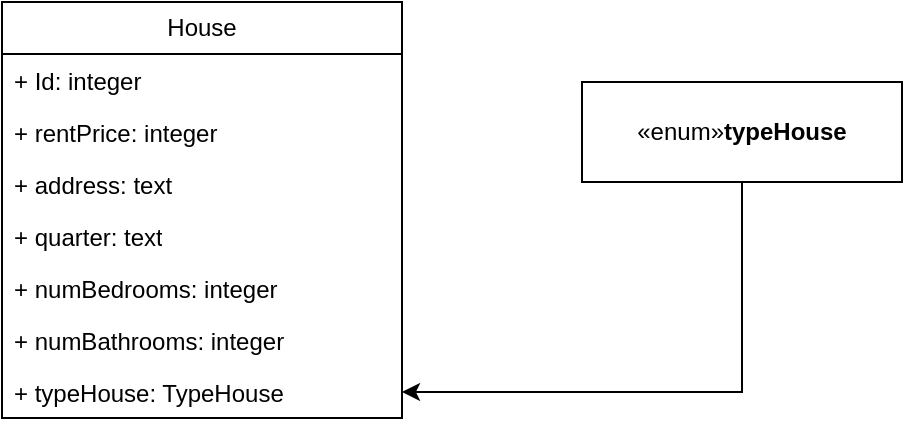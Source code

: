 <mxfile version="24.4.8" type="github">
  <diagram id="C5RBs43oDa-KdzZeNtuy" name="Page-1">
    <mxGraphModel dx="880" dy="404" grid="1" gridSize="10" guides="1" tooltips="1" connect="1" arrows="1" fold="1" page="1" pageScale="1" pageWidth="827" pageHeight="1169" math="0" shadow="0">
      <root>
        <mxCell id="WIyWlLk6GJQsqaUBKTNV-0" />
        <mxCell id="WIyWlLk6GJQsqaUBKTNV-1" parent="WIyWlLk6GJQsqaUBKTNV-0" />
        <mxCell id="rPpjUnX0b_olQKSjMyvt-0" value="House" style="swimlane;fontStyle=0;childLayout=stackLayout;horizontal=1;startSize=26;fillColor=none;horizontalStack=0;resizeParent=1;resizeParentMax=0;resizeLast=0;collapsible=1;marginBottom=0;whiteSpace=wrap;html=1;" vertex="1" parent="WIyWlLk6GJQsqaUBKTNV-1">
          <mxGeometry x="340" y="340" width="200" height="208" as="geometry" />
        </mxCell>
        <mxCell id="rPpjUnX0b_olQKSjMyvt-1" value="+ Id: integer" style="text;strokeColor=none;fillColor=none;align=left;verticalAlign=top;spacingLeft=4;spacingRight=4;overflow=hidden;rotatable=0;points=[[0,0.5],[1,0.5]];portConstraint=eastwest;whiteSpace=wrap;html=1;" vertex="1" parent="rPpjUnX0b_olQKSjMyvt-0">
          <mxGeometry y="26" width="200" height="26" as="geometry" />
        </mxCell>
        <mxCell id="rPpjUnX0b_olQKSjMyvt-2" value="+ rentPrice: integer" style="text;strokeColor=none;fillColor=none;align=left;verticalAlign=top;spacingLeft=4;spacingRight=4;overflow=hidden;rotatable=0;points=[[0,0.5],[1,0.5]];portConstraint=eastwest;whiteSpace=wrap;html=1;" vertex="1" parent="rPpjUnX0b_olQKSjMyvt-0">
          <mxGeometry y="52" width="200" height="26" as="geometry" />
        </mxCell>
        <mxCell id="rPpjUnX0b_olQKSjMyvt-3" value="+ address: text" style="text;strokeColor=none;fillColor=none;align=left;verticalAlign=top;spacingLeft=4;spacingRight=4;overflow=hidden;rotatable=0;points=[[0,0.5],[1,0.5]];portConstraint=eastwest;whiteSpace=wrap;html=1;" vertex="1" parent="rPpjUnX0b_olQKSjMyvt-0">
          <mxGeometry y="78" width="200" height="26" as="geometry" />
        </mxCell>
        <mxCell id="rPpjUnX0b_olQKSjMyvt-13" value="+ quarter: text" style="text;strokeColor=none;fillColor=none;align=left;verticalAlign=top;spacingLeft=4;spacingRight=4;overflow=hidden;rotatable=0;points=[[0,0.5],[1,0.5]];portConstraint=eastwest;whiteSpace=wrap;html=1;" vertex="1" parent="rPpjUnX0b_olQKSjMyvt-0">
          <mxGeometry y="104" width="200" height="26" as="geometry" />
        </mxCell>
        <mxCell id="rPpjUnX0b_olQKSjMyvt-10" value="+ numBedrooms: integer" style="text;strokeColor=none;fillColor=none;align=left;verticalAlign=top;spacingLeft=4;spacingRight=4;overflow=hidden;rotatable=0;points=[[0,0.5],[1,0.5]];portConstraint=eastwest;whiteSpace=wrap;html=1;" vertex="1" parent="rPpjUnX0b_olQKSjMyvt-0">
          <mxGeometry y="130" width="200" height="26" as="geometry" />
        </mxCell>
        <mxCell id="rPpjUnX0b_olQKSjMyvt-12" value="+ numBathrooms: integer" style="text;strokeColor=none;fillColor=none;align=left;verticalAlign=top;spacingLeft=4;spacingRight=4;overflow=hidden;rotatable=0;points=[[0,0.5],[1,0.5]];portConstraint=eastwest;whiteSpace=wrap;html=1;" vertex="1" parent="rPpjUnX0b_olQKSjMyvt-0">
          <mxGeometry y="156" width="200" height="26" as="geometry" />
        </mxCell>
        <mxCell id="rPpjUnX0b_olQKSjMyvt-14" value="+ typeHouse: TypeHouse " style="text;strokeColor=none;fillColor=none;align=left;verticalAlign=top;spacingLeft=4;spacingRight=4;overflow=hidden;rotatable=0;points=[[0,0.5],[1,0.5]];portConstraint=eastwest;whiteSpace=wrap;html=1;" vertex="1" parent="rPpjUnX0b_olQKSjMyvt-0">
          <mxGeometry y="182" width="200" height="26" as="geometry" />
        </mxCell>
        <mxCell id="rPpjUnX0b_olQKSjMyvt-16" style="edgeStyle=orthogonalEdgeStyle;rounded=0;orthogonalLoop=1;jettySize=auto;html=1;entryX=1;entryY=0.5;entryDx=0;entryDy=0;" edge="1" parent="WIyWlLk6GJQsqaUBKTNV-1" source="rPpjUnX0b_olQKSjMyvt-15" target="rPpjUnX0b_olQKSjMyvt-14">
          <mxGeometry relative="1" as="geometry" />
        </mxCell>
        <mxCell id="rPpjUnX0b_olQKSjMyvt-15" value="«enum»&lt;b&gt;typeHouse&lt;/b&gt;&lt;br&gt;&lt;b&gt;&lt;/b&gt;" style="html=1;whiteSpace=wrap;" vertex="1" parent="WIyWlLk6GJQsqaUBKTNV-1">
          <mxGeometry x="630" y="380" width="160" height="50" as="geometry" />
        </mxCell>
      </root>
    </mxGraphModel>
  </diagram>
</mxfile>
